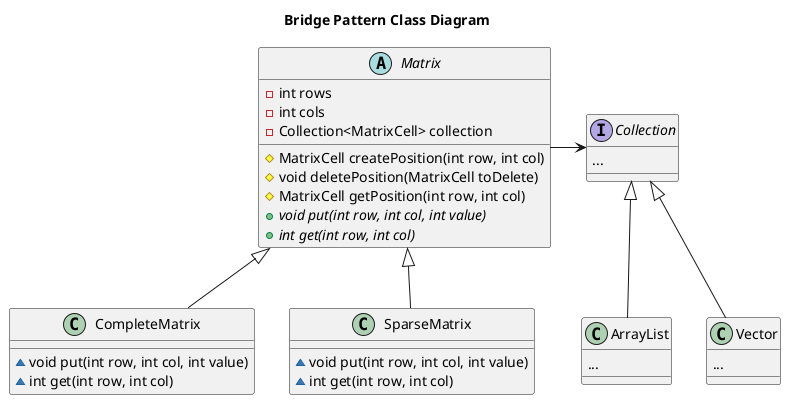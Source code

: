 @startuml
title Bridge Pattern Class Diagram

abstract class Matrix{
	- int rows
	- int cols
	- Collection<MatrixCell> collection
	# MatrixCell createPosition(int row, int col)
	# void deletePosition(MatrixCell toDelete)
	# MatrixCell getPosition(int row, int col)
	+ {abstract} void put(int row, int col, int value)
	+ {abstract} int get(int row, int col)
	
}

interface Collection{
	...
}

class ArrayList{
	...
}

class Vector{
	...
}

class CompleteMatrix{
	~ void put(int row, int col, int value)
	~ int get(int row, int col)
}

class SparseMatrix{
	~ void put(int row, int col, int value)
	~ int get(int row, int col)
}

Collection <|-- ArrayList
Collection <|-- Vector

Matrix <|-- CompleteMatrix
Matrix <|--SparseMatrix

Matrix -right-> Collection

@enduml